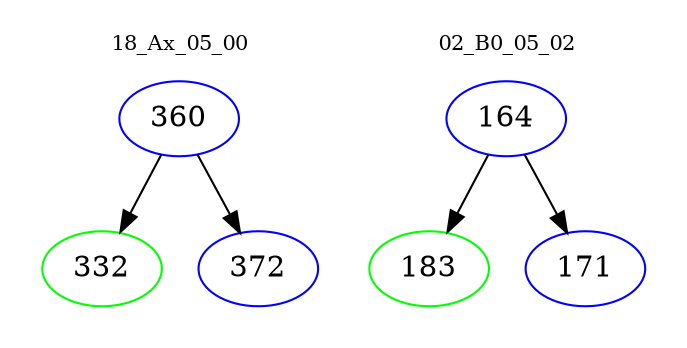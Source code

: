 digraph{
subgraph cluster_0 {
color = white
label = "18_Ax_05_00";
fontsize=10;
T0_360 [label="360", color="blue"]
T0_360 -> T0_332 [color="black"]
T0_332 [label="332", color="green"]
T0_360 -> T0_372 [color="black"]
T0_372 [label="372", color="blue"]
}
subgraph cluster_1 {
color = white
label = "02_B0_05_02";
fontsize=10;
T1_164 [label="164", color="blue"]
T1_164 -> T1_183 [color="black"]
T1_183 [label="183", color="green"]
T1_164 -> T1_171 [color="black"]
T1_171 [label="171", color="blue"]
}
}
